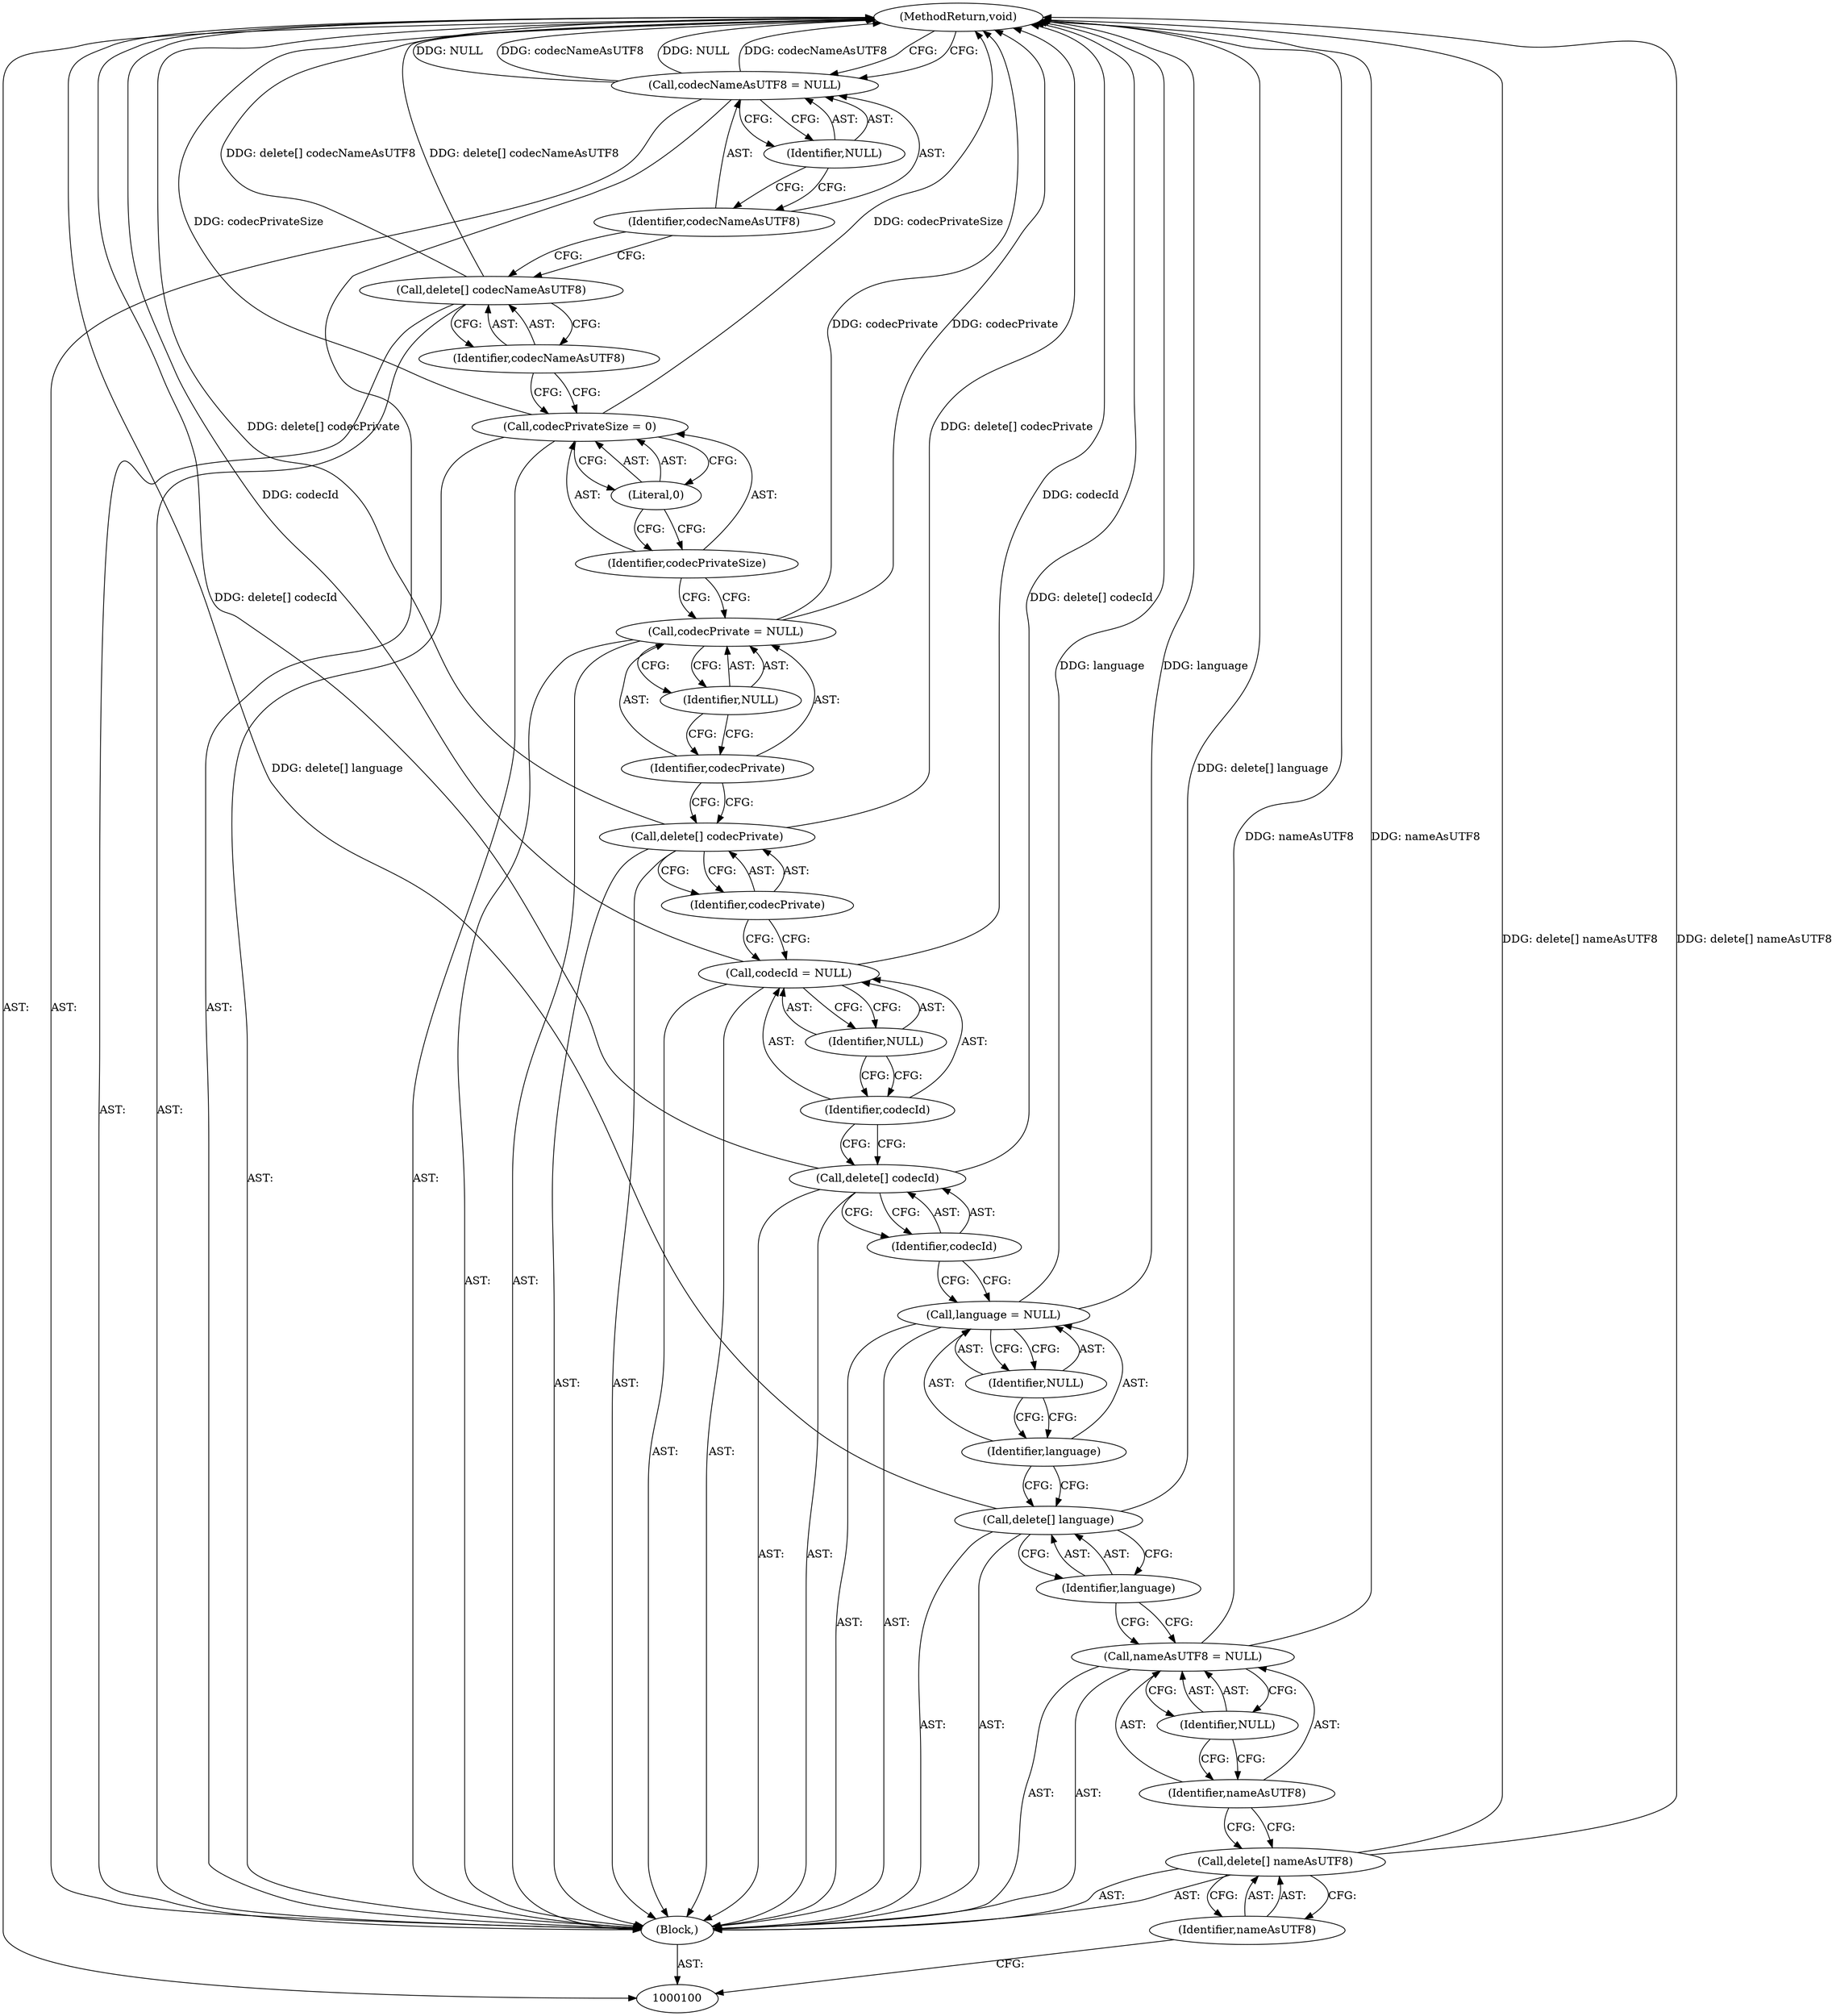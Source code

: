 digraph "1_Android_04839626ed859623901ebd3a5fd483982186b59d_9" {
"1000130" [label="(MethodReturn,void)"];
"1000116" [label="(Identifier,NULL)"];
"1000114" [label="(Call,codecId = NULL)"];
"1000115" [label="(Identifier,codecId)"];
"1000118" [label="(Identifier,codecPrivate)"];
"1000117" [label="(Call,delete[] codecPrivate)"];
"1000121" [label="(Identifier,NULL)"];
"1000119" [label="(Call,codecPrivate = NULL)"];
"1000120" [label="(Identifier,codecPrivate)"];
"1000124" [label="(Literal,0)"];
"1000122" [label="(Call,codecPrivateSize = 0)"];
"1000123" [label="(Identifier,codecPrivateSize)"];
"1000126" [label="(Identifier,codecNameAsUTF8)"];
"1000125" [label="(Call,delete[] codecNameAsUTF8)"];
"1000129" [label="(Identifier,NULL)"];
"1000127" [label="(Call,codecNameAsUTF8 = NULL)"];
"1000128" [label="(Identifier,codecNameAsUTF8)"];
"1000101" [label="(Block,)"];
"1000103" [label="(Identifier,nameAsUTF8)"];
"1000102" [label="(Call,delete[] nameAsUTF8)"];
"1000106" [label="(Identifier,NULL)"];
"1000104" [label="(Call,nameAsUTF8 = NULL)"];
"1000105" [label="(Identifier,nameAsUTF8)"];
"1000108" [label="(Identifier,language)"];
"1000107" [label="(Call,delete[] language)"];
"1000111" [label="(Identifier,NULL)"];
"1000109" [label="(Call,language = NULL)"];
"1000110" [label="(Identifier,language)"];
"1000113" [label="(Identifier,codecId)"];
"1000112" [label="(Call,delete[] codecId)"];
"1000130" -> "1000100"  [label="AST: "];
"1000130" -> "1000127"  [label="CFG: "];
"1000117" -> "1000130"  [label="DDG: delete[] codecPrivate"];
"1000125" -> "1000130"  [label="DDG: delete[] codecNameAsUTF8"];
"1000107" -> "1000130"  [label="DDG: delete[] language"];
"1000104" -> "1000130"  [label="DDG: nameAsUTF8"];
"1000122" -> "1000130"  [label="DDG: codecPrivateSize"];
"1000127" -> "1000130"  [label="DDG: NULL"];
"1000127" -> "1000130"  [label="DDG: codecNameAsUTF8"];
"1000114" -> "1000130"  [label="DDG: codecId"];
"1000102" -> "1000130"  [label="DDG: delete[] nameAsUTF8"];
"1000112" -> "1000130"  [label="DDG: delete[] codecId"];
"1000109" -> "1000130"  [label="DDG: language"];
"1000119" -> "1000130"  [label="DDG: codecPrivate"];
"1000116" -> "1000114"  [label="AST: "];
"1000116" -> "1000115"  [label="CFG: "];
"1000114" -> "1000116"  [label="CFG: "];
"1000114" -> "1000101"  [label="AST: "];
"1000114" -> "1000116"  [label="CFG: "];
"1000115" -> "1000114"  [label="AST: "];
"1000116" -> "1000114"  [label="AST: "];
"1000118" -> "1000114"  [label="CFG: "];
"1000114" -> "1000130"  [label="DDG: codecId"];
"1000115" -> "1000114"  [label="AST: "];
"1000115" -> "1000112"  [label="CFG: "];
"1000116" -> "1000115"  [label="CFG: "];
"1000118" -> "1000117"  [label="AST: "];
"1000118" -> "1000114"  [label="CFG: "];
"1000117" -> "1000118"  [label="CFG: "];
"1000117" -> "1000101"  [label="AST: "];
"1000117" -> "1000118"  [label="CFG: "];
"1000118" -> "1000117"  [label="AST: "];
"1000120" -> "1000117"  [label="CFG: "];
"1000117" -> "1000130"  [label="DDG: delete[] codecPrivate"];
"1000121" -> "1000119"  [label="AST: "];
"1000121" -> "1000120"  [label="CFG: "];
"1000119" -> "1000121"  [label="CFG: "];
"1000119" -> "1000101"  [label="AST: "];
"1000119" -> "1000121"  [label="CFG: "];
"1000120" -> "1000119"  [label="AST: "];
"1000121" -> "1000119"  [label="AST: "];
"1000123" -> "1000119"  [label="CFG: "];
"1000119" -> "1000130"  [label="DDG: codecPrivate"];
"1000120" -> "1000119"  [label="AST: "];
"1000120" -> "1000117"  [label="CFG: "];
"1000121" -> "1000120"  [label="CFG: "];
"1000124" -> "1000122"  [label="AST: "];
"1000124" -> "1000123"  [label="CFG: "];
"1000122" -> "1000124"  [label="CFG: "];
"1000122" -> "1000101"  [label="AST: "];
"1000122" -> "1000124"  [label="CFG: "];
"1000123" -> "1000122"  [label="AST: "];
"1000124" -> "1000122"  [label="AST: "];
"1000126" -> "1000122"  [label="CFG: "];
"1000122" -> "1000130"  [label="DDG: codecPrivateSize"];
"1000123" -> "1000122"  [label="AST: "];
"1000123" -> "1000119"  [label="CFG: "];
"1000124" -> "1000123"  [label="CFG: "];
"1000126" -> "1000125"  [label="AST: "];
"1000126" -> "1000122"  [label="CFG: "];
"1000125" -> "1000126"  [label="CFG: "];
"1000125" -> "1000101"  [label="AST: "];
"1000125" -> "1000126"  [label="CFG: "];
"1000126" -> "1000125"  [label="AST: "];
"1000128" -> "1000125"  [label="CFG: "];
"1000125" -> "1000130"  [label="DDG: delete[] codecNameAsUTF8"];
"1000129" -> "1000127"  [label="AST: "];
"1000129" -> "1000128"  [label="CFG: "];
"1000127" -> "1000129"  [label="CFG: "];
"1000127" -> "1000101"  [label="AST: "];
"1000127" -> "1000129"  [label="CFG: "];
"1000128" -> "1000127"  [label="AST: "];
"1000129" -> "1000127"  [label="AST: "];
"1000130" -> "1000127"  [label="CFG: "];
"1000127" -> "1000130"  [label="DDG: NULL"];
"1000127" -> "1000130"  [label="DDG: codecNameAsUTF8"];
"1000128" -> "1000127"  [label="AST: "];
"1000128" -> "1000125"  [label="CFG: "];
"1000129" -> "1000128"  [label="CFG: "];
"1000101" -> "1000100"  [label="AST: "];
"1000102" -> "1000101"  [label="AST: "];
"1000104" -> "1000101"  [label="AST: "];
"1000107" -> "1000101"  [label="AST: "];
"1000109" -> "1000101"  [label="AST: "];
"1000112" -> "1000101"  [label="AST: "];
"1000114" -> "1000101"  [label="AST: "];
"1000117" -> "1000101"  [label="AST: "];
"1000119" -> "1000101"  [label="AST: "];
"1000122" -> "1000101"  [label="AST: "];
"1000125" -> "1000101"  [label="AST: "];
"1000127" -> "1000101"  [label="AST: "];
"1000103" -> "1000102"  [label="AST: "];
"1000103" -> "1000100"  [label="CFG: "];
"1000102" -> "1000103"  [label="CFG: "];
"1000102" -> "1000101"  [label="AST: "];
"1000102" -> "1000103"  [label="CFG: "];
"1000103" -> "1000102"  [label="AST: "];
"1000105" -> "1000102"  [label="CFG: "];
"1000102" -> "1000130"  [label="DDG: delete[] nameAsUTF8"];
"1000106" -> "1000104"  [label="AST: "];
"1000106" -> "1000105"  [label="CFG: "];
"1000104" -> "1000106"  [label="CFG: "];
"1000104" -> "1000101"  [label="AST: "];
"1000104" -> "1000106"  [label="CFG: "];
"1000105" -> "1000104"  [label="AST: "];
"1000106" -> "1000104"  [label="AST: "];
"1000108" -> "1000104"  [label="CFG: "];
"1000104" -> "1000130"  [label="DDG: nameAsUTF8"];
"1000105" -> "1000104"  [label="AST: "];
"1000105" -> "1000102"  [label="CFG: "];
"1000106" -> "1000105"  [label="CFG: "];
"1000108" -> "1000107"  [label="AST: "];
"1000108" -> "1000104"  [label="CFG: "];
"1000107" -> "1000108"  [label="CFG: "];
"1000107" -> "1000101"  [label="AST: "];
"1000107" -> "1000108"  [label="CFG: "];
"1000108" -> "1000107"  [label="AST: "];
"1000110" -> "1000107"  [label="CFG: "];
"1000107" -> "1000130"  [label="DDG: delete[] language"];
"1000111" -> "1000109"  [label="AST: "];
"1000111" -> "1000110"  [label="CFG: "];
"1000109" -> "1000111"  [label="CFG: "];
"1000109" -> "1000101"  [label="AST: "];
"1000109" -> "1000111"  [label="CFG: "];
"1000110" -> "1000109"  [label="AST: "];
"1000111" -> "1000109"  [label="AST: "];
"1000113" -> "1000109"  [label="CFG: "];
"1000109" -> "1000130"  [label="DDG: language"];
"1000110" -> "1000109"  [label="AST: "];
"1000110" -> "1000107"  [label="CFG: "];
"1000111" -> "1000110"  [label="CFG: "];
"1000113" -> "1000112"  [label="AST: "];
"1000113" -> "1000109"  [label="CFG: "];
"1000112" -> "1000113"  [label="CFG: "];
"1000112" -> "1000101"  [label="AST: "];
"1000112" -> "1000113"  [label="CFG: "];
"1000113" -> "1000112"  [label="AST: "];
"1000115" -> "1000112"  [label="CFG: "];
"1000112" -> "1000130"  [label="DDG: delete[] codecId"];
}
